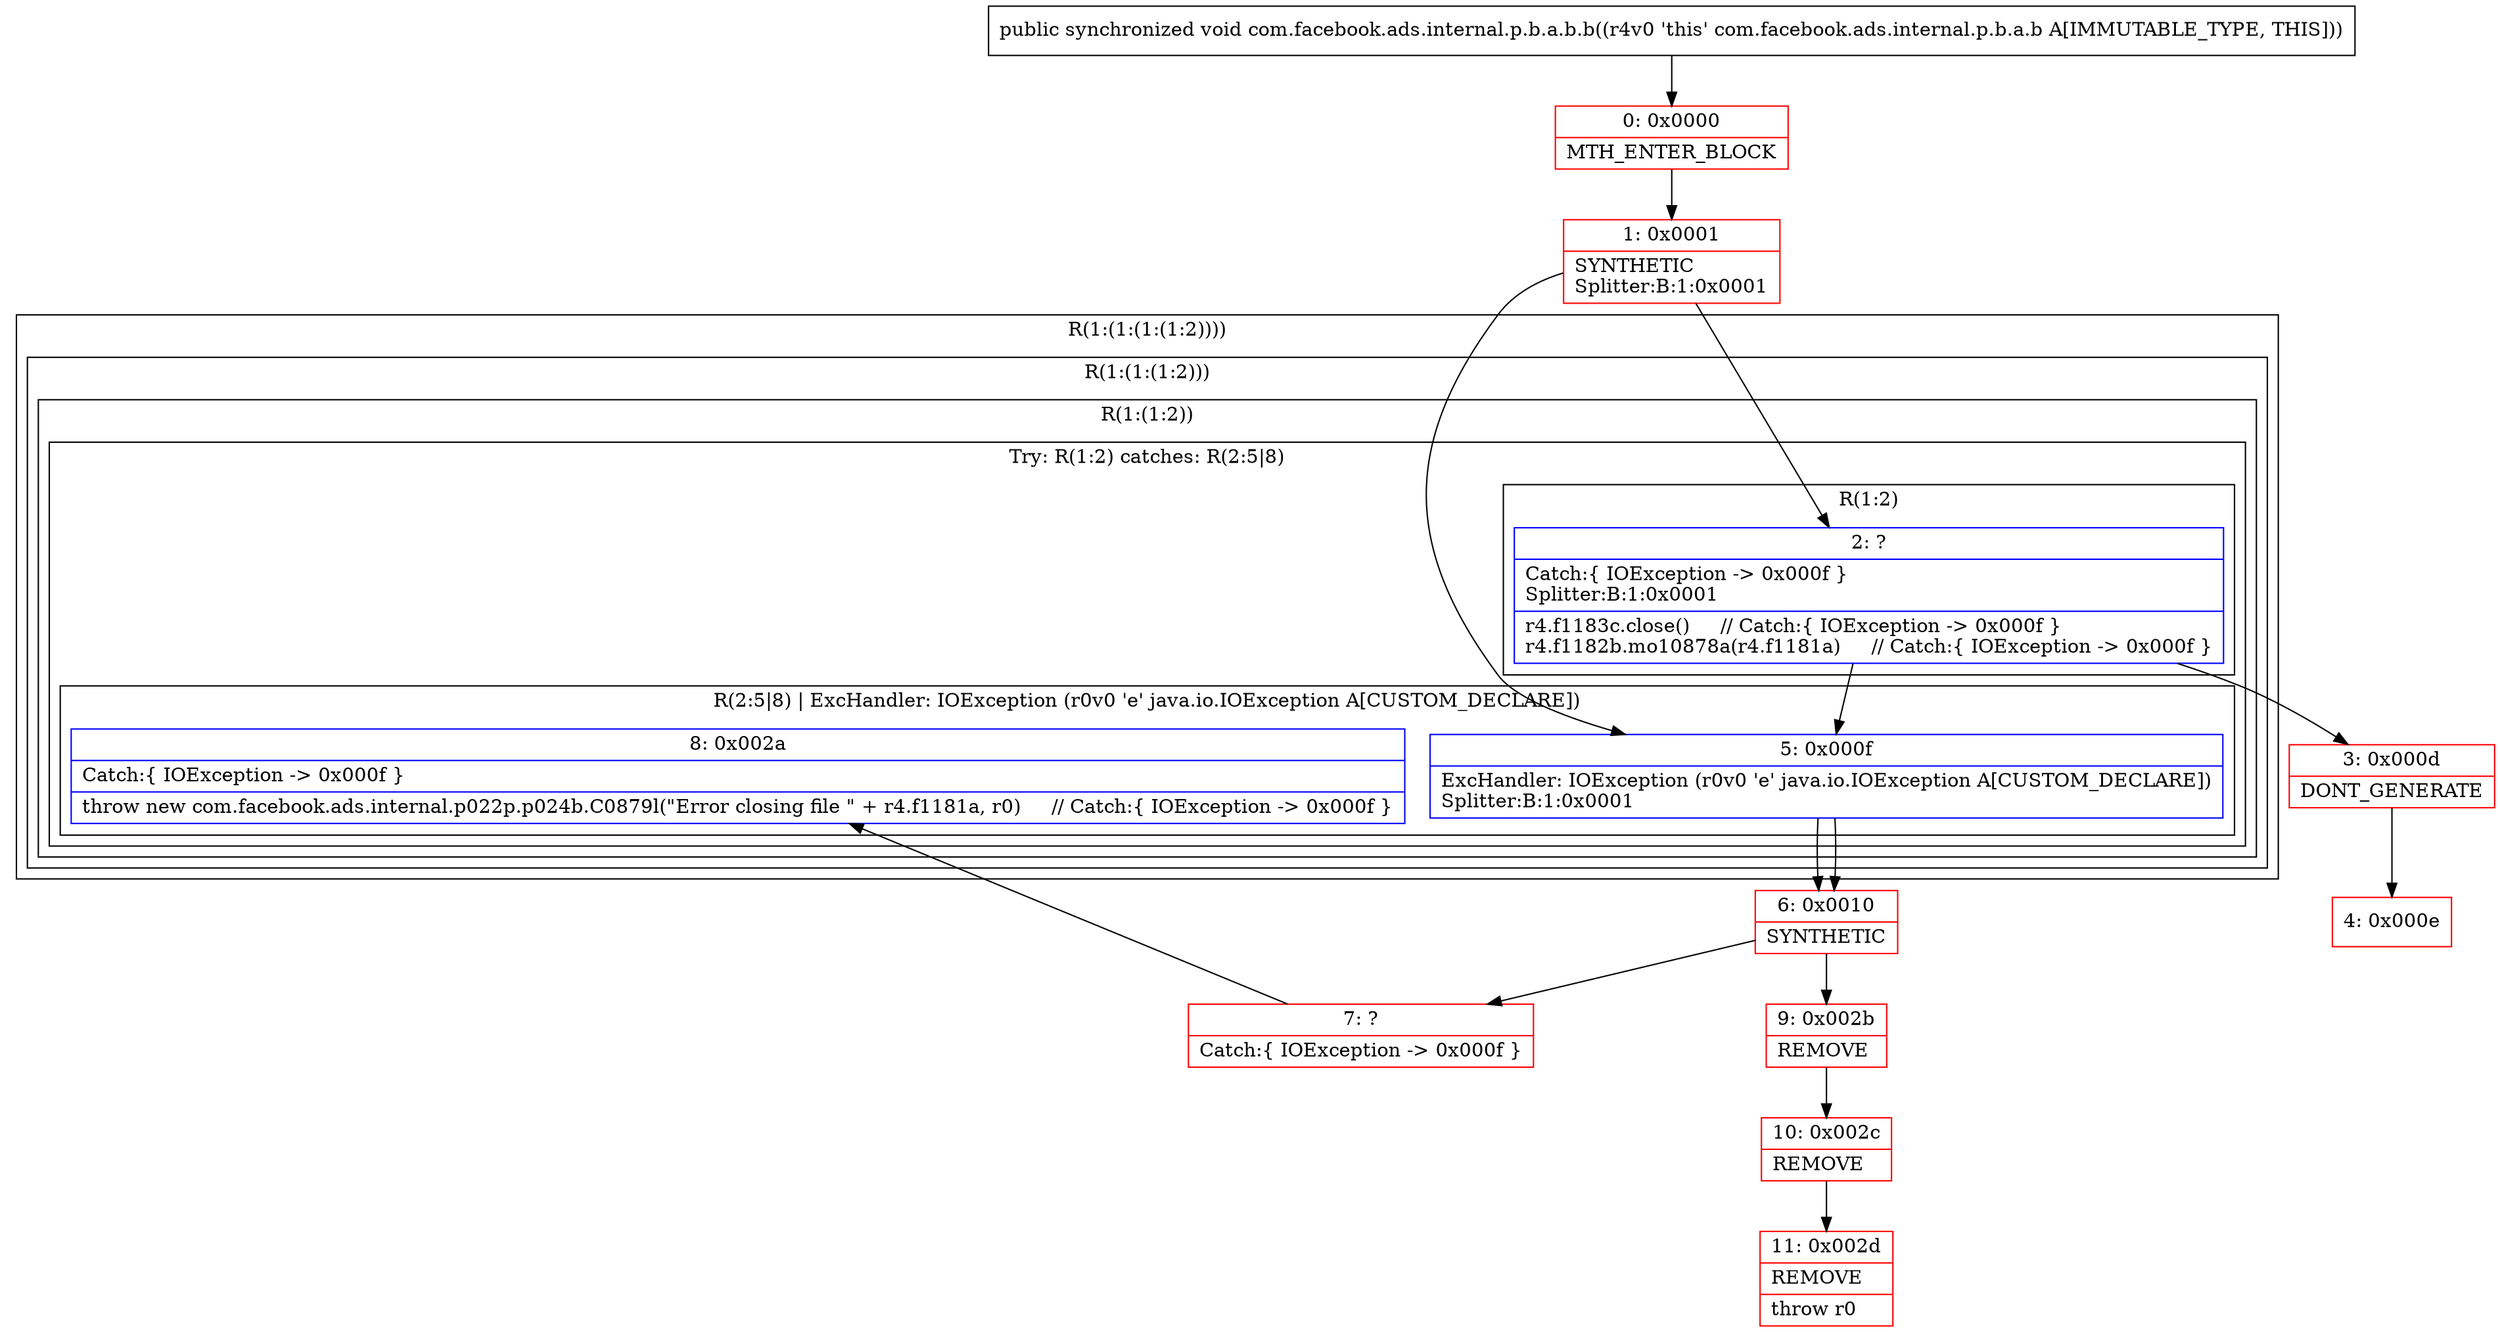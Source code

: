 digraph "CFG forcom.facebook.ads.internal.p.b.a.b.b()V" {
subgraph cluster_Region_1016253025 {
label = "R(1:(1:(1:(1:2))))";
node [shape=record,color=blue];
subgraph cluster_Region_1251620234 {
label = "R(1:(1:(1:2)))";
node [shape=record,color=blue];
subgraph cluster_Region_1458093064 {
label = "R(1:(1:2))";
node [shape=record,color=blue];
subgraph cluster_TryCatchRegion_695539229 {
label = "Try: R(1:2) catches: R(2:5|8)";
node [shape=record,color=blue];
subgraph cluster_Region_52301968 {
label = "R(1:2)";
node [shape=record,color=blue];
Node_2 [shape=record,label="{2\:\ ?|Catch:\{ IOException \-\> 0x000f \}\lSplitter:B:1:0x0001\l|r4.f1183c.close()     \/\/ Catch:\{ IOException \-\> 0x000f \}\lr4.f1182b.mo10878a(r4.f1181a)     \/\/ Catch:\{ IOException \-\> 0x000f \}\l}"];
}
subgraph cluster_Region_414405404 {
label = "R(2:5|8) | ExcHandler: IOException (r0v0 'e' java.io.IOException A[CUSTOM_DECLARE])\l";
node [shape=record,color=blue];
Node_5 [shape=record,label="{5\:\ 0x000f|ExcHandler: IOException (r0v0 'e' java.io.IOException A[CUSTOM_DECLARE])\lSplitter:B:1:0x0001\l}"];
Node_8 [shape=record,label="{8\:\ 0x002a|Catch:\{ IOException \-\> 0x000f \}\l|throw new com.facebook.ads.internal.p022p.p024b.C0879l(\"Error closing file \" + r4.f1181a, r0)     \/\/ Catch:\{ IOException \-\> 0x000f \}\l}"];
}
}
}
}
}
subgraph cluster_Region_414405404 {
label = "R(2:5|8) | ExcHandler: IOException (r0v0 'e' java.io.IOException A[CUSTOM_DECLARE])\l";
node [shape=record,color=blue];
Node_5 [shape=record,label="{5\:\ 0x000f|ExcHandler: IOException (r0v0 'e' java.io.IOException A[CUSTOM_DECLARE])\lSplitter:B:1:0x0001\l}"];
Node_8 [shape=record,label="{8\:\ 0x002a|Catch:\{ IOException \-\> 0x000f \}\l|throw new com.facebook.ads.internal.p022p.p024b.C0879l(\"Error closing file \" + r4.f1181a, r0)     \/\/ Catch:\{ IOException \-\> 0x000f \}\l}"];
}
Node_0 [shape=record,color=red,label="{0\:\ 0x0000|MTH_ENTER_BLOCK\l}"];
Node_1 [shape=record,color=red,label="{1\:\ 0x0001|SYNTHETIC\lSplitter:B:1:0x0001\l}"];
Node_3 [shape=record,color=red,label="{3\:\ 0x000d|DONT_GENERATE\l}"];
Node_4 [shape=record,color=red,label="{4\:\ 0x000e}"];
Node_6 [shape=record,color=red,label="{6\:\ 0x0010|SYNTHETIC\l}"];
Node_7 [shape=record,color=red,label="{7\:\ ?|Catch:\{ IOException \-\> 0x000f \}\l}"];
Node_9 [shape=record,color=red,label="{9\:\ 0x002b|REMOVE\l}"];
Node_10 [shape=record,color=red,label="{10\:\ 0x002c|REMOVE\l}"];
Node_11 [shape=record,color=red,label="{11\:\ 0x002d|REMOVE\l|throw r0\l}"];
MethodNode[shape=record,label="{public synchronized void com.facebook.ads.internal.p.b.a.b.b((r4v0 'this' com.facebook.ads.internal.p.b.a.b A[IMMUTABLE_TYPE, THIS])) }"];
MethodNode -> Node_0;
Node_2 -> Node_3;
Node_2 -> Node_5;
Node_5 -> Node_6;
Node_5 -> Node_6;
Node_0 -> Node_1;
Node_1 -> Node_2;
Node_1 -> Node_5;
Node_3 -> Node_4;
Node_6 -> Node_7;
Node_6 -> Node_9;
Node_7 -> Node_8;
Node_9 -> Node_10;
Node_10 -> Node_11;
}

